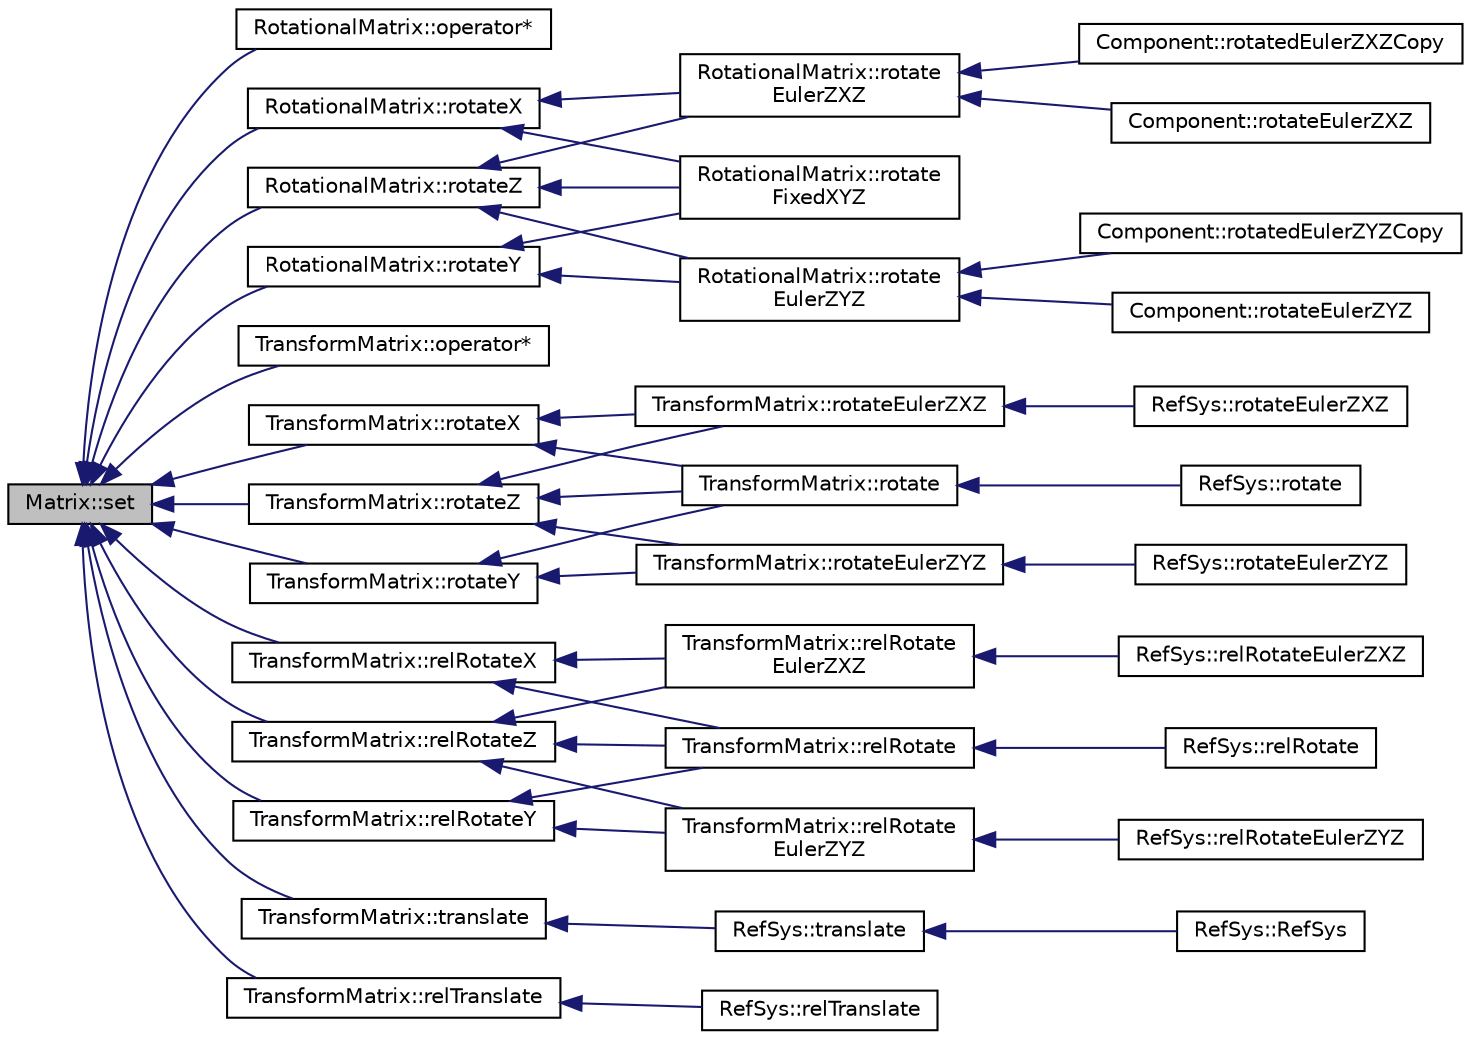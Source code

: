 digraph "Matrix::set"
{
  edge [fontname="Helvetica",fontsize="10",labelfontname="Helvetica",labelfontsize="10"];
  node [fontname="Helvetica",fontsize="10",shape=record];
  rankdir="LR";
  Node1 [label="Matrix::set",height=0.2,width=0.4,color="black", fillcolor="grey75", style="filled" fontcolor="black"];
  Node1 -> Node2 [dir="back",color="midnightblue",fontsize="10",style="solid",fontname="Helvetica"];
  Node2 [label="RotationalMatrix::operator*",height=0.2,width=0.4,color="black", fillcolor="white", style="filled",URL="$classRotationalMatrix.html#a9086d683251ae99e0bd71b1dd7361ba3"];
  Node1 -> Node3 [dir="back",color="midnightblue",fontsize="10",style="solid",fontname="Helvetica"];
  Node3 [label="RotationalMatrix::rotateX",height=0.2,width=0.4,color="black", fillcolor="white", style="filled",URL="$classRotationalMatrix.html#a65c817d036afdd0a623a555d983170d6",tooltip="Applies a rotation around current x axis Applies a rotation around current x axis."];
  Node3 -> Node4 [dir="back",color="midnightblue",fontsize="10",style="solid",fontname="Helvetica"];
  Node4 [label="RotationalMatrix::rotate\lEulerZXZ",height=0.2,width=0.4,color="black", fillcolor="white", style="filled",URL="$classRotationalMatrix.html#a791b7409dde52402e1a5728602590a93",tooltip="Applies an Euler rotation around z, x&#39;, z&#39;&#39; Applies three rotations around z, x&#39; and z&#39;&#39;..."];
  Node4 -> Node5 [dir="back",color="midnightblue",fontsize="10",style="solid",fontname="Helvetica"];
  Node5 [label="Component::rotateEulerZXZ",height=0.2,width=0.4,color="black", fillcolor="white", style="filled",URL="$classComponent.html#a8ce5e794cdbe6d675999921c019e9067",tooltip="Rotate the component with Euler Angles ZX&#39;Z&#39;&#39;."];
  Node4 -> Node6 [dir="back",color="midnightblue",fontsize="10",style="solid",fontname="Helvetica"];
  Node6 [label="Component::rotatedEulerZXZCopy",height=0.2,width=0.4,color="black", fillcolor="white", style="filled",URL="$classComponent.html#ab274194213390b91a710465d7c7c12ea",tooltip="Rotate a copy of the component with Euler Angles ZX&#39;Z&#39;&#39;."];
  Node3 -> Node7 [dir="back",color="midnightblue",fontsize="10",style="solid",fontname="Helvetica"];
  Node7 [label="RotationalMatrix::rotate\lFixedXYZ",height=0.2,width=0.4,color="black", fillcolor="white", style="filled",URL="$classRotationalMatrix.html#a66de01c0e617a05cfb0e57d88dc8c372",tooltip="Applies a Roll-Pitch-Yaw rotation around x, y, z Applies three rotations around the fixed reference s..."];
  Node1 -> Node8 [dir="back",color="midnightblue",fontsize="10",style="solid",fontname="Helvetica"];
  Node8 [label="RotationalMatrix::rotateY",height=0.2,width=0.4,color="black", fillcolor="white", style="filled",URL="$classRotationalMatrix.html#a6df7dea4bd4f2e5e826f5ffff9c9846b",tooltip="Applies a rotation around current y axis Applies a rotation around current y axis."];
  Node8 -> Node9 [dir="back",color="midnightblue",fontsize="10",style="solid",fontname="Helvetica"];
  Node9 [label="RotationalMatrix::rotate\lEulerZYZ",height=0.2,width=0.4,color="black", fillcolor="white", style="filled",URL="$classRotationalMatrix.html#a5c3409d05d844696cd5be7399eefa5dc",tooltip="Applies an Euler rotation around z, y&#39;, z&#39;&#39; Applies three rotations around z, x&#39; and z&#39;&#39;..."];
  Node9 -> Node10 [dir="back",color="midnightblue",fontsize="10",style="solid",fontname="Helvetica"];
  Node10 [label="Component::rotateEulerZYZ",height=0.2,width=0.4,color="black", fillcolor="white", style="filled",URL="$classComponent.html#a841b4b1a8040df25a0dc83c413e90878",tooltip="Rotate the component with Euler Angles ZY&#39;Z&#39;&#39;."];
  Node9 -> Node11 [dir="back",color="midnightblue",fontsize="10",style="solid",fontname="Helvetica"];
  Node11 [label="Component::rotatedEulerZYZCopy",height=0.2,width=0.4,color="black", fillcolor="white", style="filled",URL="$classComponent.html#a0ec11e37ac626ea7ea2ce8019a828a16",tooltip="Rotate a copy of the component with Euler Angles ZX&#39;Z&#39;&#39;."];
  Node8 -> Node7 [dir="back",color="midnightblue",fontsize="10",style="solid",fontname="Helvetica"];
  Node1 -> Node12 [dir="back",color="midnightblue",fontsize="10",style="solid",fontname="Helvetica"];
  Node12 [label="RotationalMatrix::rotateZ",height=0.2,width=0.4,color="black", fillcolor="white", style="filled",URL="$classRotationalMatrix.html#a22d975b459aa676f92fccfdeedbf8878",tooltip="Applies a rotation around current z axis Applies a rotation around current z axis."];
  Node12 -> Node9 [dir="back",color="midnightblue",fontsize="10",style="solid",fontname="Helvetica"];
  Node12 -> Node4 [dir="back",color="midnightblue",fontsize="10",style="solid",fontname="Helvetica"];
  Node12 -> Node7 [dir="back",color="midnightblue",fontsize="10",style="solid",fontname="Helvetica"];
  Node1 -> Node13 [dir="back",color="midnightblue",fontsize="10",style="solid",fontname="Helvetica"];
  Node13 [label="TransformMatrix::operator*",height=0.2,width=0.4,color="black", fillcolor="white", style="filled",URL="$classTransformMatrix.html#a17e7b1b55650e17a98c703fdc59ebe02",tooltip="operator * Multiplies two matrices"];
  Node1 -> Node14 [dir="back",color="midnightblue",fontsize="10",style="solid",fontname="Helvetica"];
  Node14 [label="TransformMatrix::rotateX",height=0.2,width=0.4,color="black", fillcolor="white", style="filled",URL="$classTransformMatrix.html#ad94010aa2da239614efbfb4926d63c04",tooltip="Applies a rotation around current x axis Applies a rotation around current x axis."];
  Node14 -> Node15 [dir="back",color="midnightblue",fontsize="10",style="solid",fontname="Helvetica"];
  Node15 [label="TransformMatrix::rotateEulerZXZ",height=0.2,width=0.4,color="black", fillcolor="white", style="filled",URL="$classTransformMatrix.html#ae6ad2df1f60c163d35b5fd43846034fb",tooltip="Applies an Euler rotation around z, x&#39;, z&#39;&#39; Applies three rotations around z, x&#39; and z&#39;&#39;..."];
  Node15 -> Node16 [dir="back",color="midnightblue",fontsize="10",style="solid",fontname="Helvetica"];
  Node16 [label="RefSys::rotateEulerZXZ",height=0.2,width=0.4,color="black", fillcolor="white", style="filled",URL="$classRefSys.html#aaef60f082d3f15aa558f7276eea12368",tooltip="Rotates the reference system This methods rotates the reference system with the Euler ZXZ angles..."];
  Node14 -> Node17 [dir="back",color="midnightblue",fontsize="10",style="solid",fontname="Helvetica"];
  Node17 [label="TransformMatrix::rotate",height=0.2,width=0.4,color="black", fillcolor="white", style="filled",URL="$classTransformMatrix.html#a20910983db5e4e0574879dd86b4f8a3e",tooltip="Applies a Roll-Pitch-Yaw rotation around x, y, z Applies three rotations around the fixed reference s..."];
  Node17 -> Node18 [dir="back",color="midnightblue",fontsize="10",style="solid",fontname="Helvetica"];
  Node18 [label="RefSys::rotate",height=0.2,width=0.4,color="black", fillcolor="white", style="filled",URL="$classRefSys.html#abe3f04d24545bf4c085e08d04fe2150a",tooltip="Rotates the reference system This methods rotates the reference system The origin is kept unmoved..."];
  Node1 -> Node19 [dir="back",color="midnightblue",fontsize="10",style="solid",fontname="Helvetica"];
  Node19 [label="TransformMatrix::relRotateX",height=0.2,width=0.4,color="black", fillcolor="white", style="filled",URL="$classTransformMatrix.html#a668c9d8f32c295c254075cb8cf2f0d3d",tooltip="Applies a rotation around current x axis Applies a rotation around current x axis."];
  Node19 -> Node20 [dir="back",color="midnightblue",fontsize="10",style="solid",fontname="Helvetica"];
  Node20 [label="TransformMatrix::relRotate\lEulerZXZ",height=0.2,width=0.4,color="black", fillcolor="white", style="filled",URL="$classTransformMatrix.html#aa4a1f915ff428d0e3bb9fa43dd0974b5",tooltip="Applies an Euler rotation around z, x&#39;, z&#39;&#39; Applies three rotations around z, x&#39; and z&#39;&#39;..."];
  Node20 -> Node21 [dir="back",color="midnightblue",fontsize="10",style="solid",fontname="Helvetica"];
  Node21 [label="RefSys::relRotateEulerZXZ",height=0.2,width=0.4,color="black", fillcolor="white", style="filled",URL="$classRefSys.html#a98574be4d68cc6e691df898596009335",tooltip="Rotates the reference system This methods rotates the reference system with the Euler ZXZ angles..."];
  Node19 -> Node22 [dir="back",color="midnightblue",fontsize="10",style="solid",fontname="Helvetica"];
  Node22 [label="TransformMatrix::relRotate",height=0.2,width=0.4,color="black", fillcolor="white", style="filled",URL="$classTransformMatrix.html#a00dc5a7c72440944e3fde54dde9bfb5d",tooltip="Applies a Roll-Pitch-Yaw rotation around x, y, z Applies three rotations around the fixed reference s..."];
  Node22 -> Node23 [dir="back",color="midnightblue",fontsize="10",style="solid",fontname="Helvetica"];
  Node23 [label="RefSys::relRotate",height=0.2,width=0.4,color="black", fillcolor="white", style="filled",URL="$classRefSys.html#a0d9f1e184254e14464040e22da66b2cf",tooltip="Rotates the reference system This methods rotates the reference system The origin is kept unmoved..."];
  Node1 -> Node24 [dir="back",color="midnightblue",fontsize="10",style="solid",fontname="Helvetica"];
  Node24 [label="TransformMatrix::rotateY",height=0.2,width=0.4,color="black", fillcolor="white", style="filled",URL="$classTransformMatrix.html#ac76ffec4c53cd0b70b0bc86a67f95ad0",tooltip="Applies a rotation around current y axis Applies a rotation around current y axis."];
  Node24 -> Node25 [dir="back",color="midnightblue",fontsize="10",style="solid",fontname="Helvetica"];
  Node25 [label="TransformMatrix::rotateEulerZYZ",height=0.2,width=0.4,color="black", fillcolor="white", style="filled",URL="$classTransformMatrix.html#a6ca67ecc63c5f6fd26cca1d0df2033eb",tooltip="Applies an Euler rotation around z, y&#39;, z&#39;&#39; Applies three rotations around z, x&#39; and z&#39;&#39;..."];
  Node25 -> Node26 [dir="back",color="midnightblue",fontsize="10",style="solid",fontname="Helvetica"];
  Node26 [label="RefSys::rotateEulerZYZ",height=0.2,width=0.4,color="black", fillcolor="white", style="filled",URL="$classRefSys.html#a6cd5926ccf484bb4406af8b9251c9895",tooltip="Rotates the reference system This methods rotates the reference system with the Euler ZYZ angles..."];
  Node24 -> Node17 [dir="back",color="midnightblue",fontsize="10",style="solid",fontname="Helvetica"];
  Node1 -> Node27 [dir="back",color="midnightblue",fontsize="10",style="solid",fontname="Helvetica"];
  Node27 [label="TransformMatrix::relRotateY",height=0.2,width=0.4,color="black", fillcolor="white", style="filled",URL="$classTransformMatrix.html#a15e0f3ce5ce669ae2894ec34f68a692e",tooltip="Applies a rotation around current y axis Applies a rotation around current y axis."];
  Node27 -> Node28 [dir="back",color="midnightblue",fontsize="10",style="solid",fontname="Helvetica"];
  Node28 [label="TransformMatrix::relRotate\lEulerZYZ",height=0.2,width=0.4,color="black", fillcolor="white", style="filled",URL="$classTransformMatrix.html#a52cd13a210fb835f8c39f82830780d08",tooltip="Applies an Euler rotation around z, y&#39;, z&#39;&#39; Applies three rotations around z, x&#39; and z&#39;&#39;..."];
  Node28 -> Node29 [dir="back",color="midnightblue",fontsize="10",style="solid",fontname="Helvetica"];
  Node29 [label="RefSys::relRotateEulerZYZ",height=0.2,width=0.4,color="black", fillcolor="white", style="filled",URL="$classRefSys.html#a01add4986306de6b3de628504e8536d9",tooltip="Rotates the reference system This methods rotates the reference system with the Euler ZYZ angles..."];
  Node27 -> Node22 [dir="back",color="midnightblue",fontsize="10",style="solid",fontname="Helvetica"];
  Node1 -> Node30 [dir="back",color="midnightblue",fontsize="10",style="solid",fontname="Helvetica"];
  Node30 [label="TransformMatrix::rotateZ",height=0.2,width=0.4,color="black", fillcolor="white", style="filled",URL="$classTransformMatrix.html#a4b485e8c3d73e3b687b4859b4cc11408",tooltip="Applies a rotation around current z axis Applies a rotation around current z axis."];
  Node30 -> Node25 [dir="back",color="midnightblue",fontsize="10",style="solid",fontname="Helvetica"];
  Node30 -> Node15 [dir="back",color="midnightblue",fontsize="10",style="solid",fontname="Helvetica"];
  Node30 -> Node17 [dir="back",color="midnightblue",fontsize="10",style="solid",fontname="Helvetica"];
  Node1 -> Node31 [dir="back",color="midnightblue",fontsize="10",style="solid",fontname="Helvetica"];
  Node31 [label="TransformMatrix::relRotateZ",height=0.2,width=0.4,color="black", fillcolor="white", style="filled",URL="$classTransformMatrix.html#a4b15619b5a1a9e1236d25e570b11397a",tooltip="Applies a rotation around current z axis Applies a rotation around current z axis."];
  Node31 -> Node28 [dir="back",color="midnightblue",fontsize="10",style="solid",fontname="Helvetica"];
  Node31 -> Node20 [dir="back",color="midnightblue",fontsize="10",style="solid",fontname="Helvetica"];
  Node31 -> Node22 [dir="back",color="midnightblue",fontsize="10",style="solid",fontname="Helvetica"];
  Node1 -> Node32 [dir="back",color="midnightblue",fontsize="10",style="solid",fontname="Helvetica"];
  Node32 [label="TransformMatrix::translate",height=0.2,width=0.4,color="black", fillcolor="white", style="filled",URL="$classTransformMatrix.html#ae2b5dc7c41da84953f791e12e0b22964",tooltip="performs a translation"];
  Node32 -> Node33 [dir="back",color="midnightblue",fontsize="10",style="solid",fontname="Helvetica"];
  Node33 [label="RefSys::translate",height=0.2,width=0.4,color="black", fillcolor="white", style="filled",URL="$classRefSys.html#a5dcfc5412f6f1bc3328c4c5b414251ad",tooltip="Translates the origin of the reference system This methods translated the origin of the reference sys..."];
  Node33 -> Node34 [dir="back",color="midnightblue",fontsize="10",style="solid",fontname="Helvetica"];
  Node34 [label="RefSys::RefSys",height=0.2,width=0.4,color="black", fillcolor="white", style="filled",URL="$classRefSys.html#a641efcba85c99b217c4c0bd7746bf474",tooltip="Default parametrized constructor."];
  Node1 -> Node35 [dir="back",color="midnightblue",fontsize="10",style="solid",fontname="Helvetica"];
  Node35 [label="TransformMatrix::relTranslate",height=0.2,width=0.4,color="black", fillcolor="white", style="filled",URL="$classTransformMatrix.html#af2e8c92afee36a6e24206ffed1398161",tooltip="performs a translation"];
  Node35 -> Node36 [dir="back",color="midnightblue",fontsize="10",style="solid",fontname="Helvetica"];
  Node36 [label="RefSys::relTranslate",height=0.2,width=0.4,color="black", fillcolor="white", style="filled",URL="$classRefSys.html#a8bc078e068e1af5ec562b5789e482cf5",tooltip="Translates the origin of the reference system This methods translated the origin of the reference sys..."];
}
